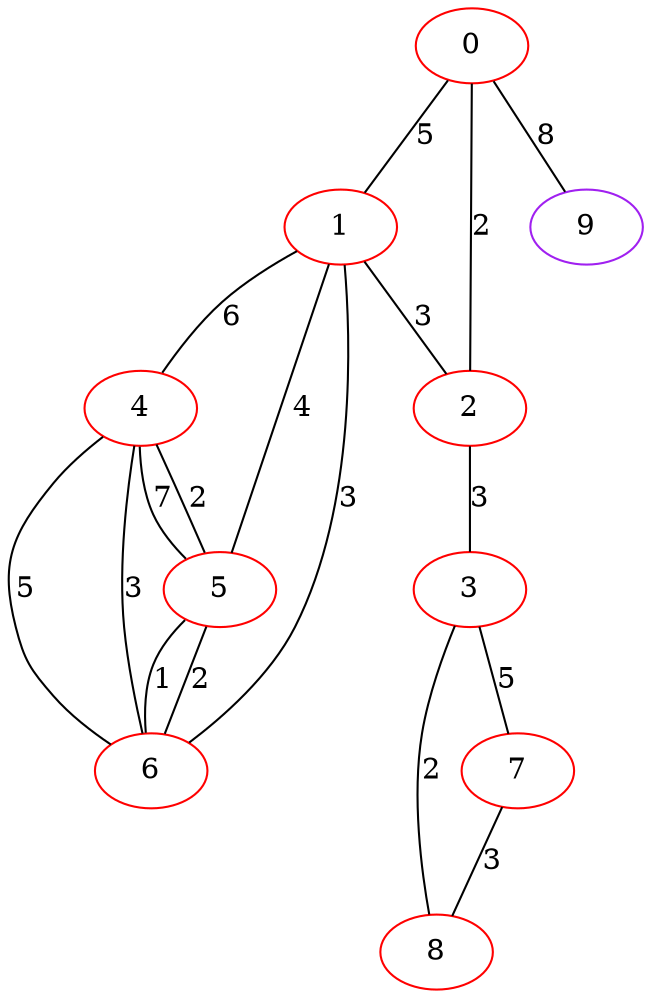 graph "" {
0 [color=red, weight=1];
1 [color=red, weight=1];
2 [color=red, weight=1];
3 [color=red, weight=1];
4 [color=red, weight=1];
5 [color=red, weight=1];
6 [color=red, weight=1];
7 [color=red, weight=1];
8 [color=red, weight=1];
9 [color=purple, weight=4];
0 -- 1  [key=0, label=5];
0 -- 2  [key=0, label=2];
0 -- 9  [key=0, label=8];
1 -- 2  [key=0, label=3];
1 -- 4  [key=0, label=6];
1 -- 5  [key=0, label=4];
1 -- 6  [key=0, label=3];
2 -- 3  [key=0, label=3];
3 -- 8  [key=0, label=2];
3 -- 7  [key=0, label=5];
4 -- 5  [key=0, label=7];
4 -- 5  [key=1, label=2];
4 -- 6  [key=0, label=5];
4 -- 6  [key=1, label=3];
5 -- 6  [key=0, label=2];
5 -- 6  [key=1, label=1];
7 -- 8  [key=0, label=3];
}
